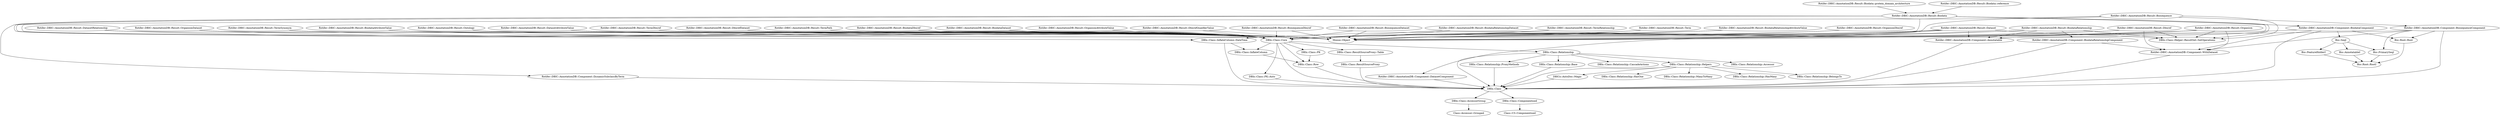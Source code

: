 /* vim:syntax=dot */
digraph inheritance {
    graph [splines=true,model=subset,ratio=auto];
    node [shape=ellipse];
    edge [];

    
        DBIx_Class_ResultSourceProxy_Table [ label="DBIx::Class::ResultSourceProxy::Table" ];
        Rotifer_DBIC_AnnotationDB_Component_Annotatable [ label="Rotifer::DBIC::AnnotationDB::Component::Annotatable" ];
        Rotifer_DBIC_AnnotationDB_Result_TermSynonym [ label="Rotifer::DBIC::AnnotationDB::Result::TermSynonym" ];
        DBIx_Class_Relationship_Accessor [ label="DBIx::Class::Relationship::Accessor" ];
        Rotifer_DBIC_AnnotationDB_Result_Dbxref [ label="Rotifer::DBIC::AnnotationDB::Result::Dbxref" ];
        Bio_Root_Root [ label="Bio::Root::Root" ];
        Rotifer_DBIC_AnnotationDB_Result_BiodataAttributeValue [ label="Rotifer::DBIC::AnnotationDB::Result::BiodataAttributeValue" ];
        DBIx_Class_AccessorGroup [ label="DBIx::Class::AccessorGroup" ];
        DBIx_Class_Relationship_CascadeActions [ label="DBIx::Class::Relationship::CascadeActions" ];
        Rotifer_DBIC_AnnotationDB_Result_Ontology [ label="Rotifer::DBIC::AnnotationDB::Result::Ontology" ];
        Rotifer_DBIC_AnnotationDB_Result_Biodata [ label="Rotifer::DBIC::AnnotationDB::Result::Biodata" ];
        Rotifer_DBIC_AnnotationDB_Component_BiodataRelationshipComponent [ label="Rotifer::DBIC::AnnotationDB::Component::BiodataRelationshipComponent" ];
        DBIx_Class_InflateColumn_DateTime [ label="DBIx::Class::InflateColumn::DateTime" ];
        Rotifer_DBIC_AnnotationDB_Result_DatasetAttributeValue [ label="Rotifer::DBIC::AnnotationDB::Result::DatasetAttributeValue" ];
        Rotifer_DBIC_AnnotationDB_Result_TermDbxref [ label="Rotifer::DBIC::AnnotationDB::Result::TermDbxref" ];
        Rotifer_DBIC_AnnotationDB_Result_DbxrefDataset [ label="Rotifer::DBIC::AnnotationDB::Result::DbxrefDataset" ];
        Bio_PrimarySeqI [ label="Bio::PrimarySeqI" ];
        DBIx_Class_Componentised [ label="DBIx::Class::Componentised" ];
        DBIx_Class_PK_Auto [ label="DBIx::Class::PK::Auto" ];
        Rotifer_DBIC_AnnotationDB_Result_TermPath [ label="Rotifer::DBIC::AnnotationDB::Result::TermPath" ];
        Rotifer_DBIC_AnnotationDB_Component_WithDataset [ label="Rotifer::DBIC::AnnotationDB::Component::WithDataset" ];
        DBIx_Class [ label="DBIx::Class" ];
        Rotifer_DBIC_AnnotationDB_Result_BiodataDbxref [ label="Rotifer::DBIC::AnnotationDB::Result::BiodataDbxref" ];
        Rotifer_DBIC_AnnotationDB_Result_Organism [ label="Rotifer::DBIC::AnnotationDB::Result::Organism" ];
        Bio_FeatureHolderI [ label="Bio::FeatureHolderI" ];
        DBIx_Class_ResultSourceProxy [ label="DBIx::Class::ResultSourceProxy" ];
        Rotifer_DBIC_AnnotationDB_Component_DatasetComponent [ label="Rotifer::DBIC::AnnotationDB::Component::DatasetComponent" ];
        Class_C3_Componentised [ label="Class::C3::Componentised" ];
        Rotifer_DBIC_AnnotationDB_Result_BiodataDataset [ label="Rotifer::DBIC::AnnotationDB::Result::BiodataDataset" ];
        Rotifer_DBIC_AnnotationDB_Component_DynamicSubclassByTerm [ label="Rotifer::DBIC::AnnotationDB::Component::DynamicSubclassByTerm" ];
        Rotifer_DBIC_AnnotationDB_Result_OrganismAttributeValue [ label="Rotifer::DBIC::AnnotationDB::Result::OrganismAttributeValue" ];
        Rotifer_DBIC_AnnotationDB_Component_BiodataComponent [ label="Rotifer::DBIC::AnnotationDB::Component::BiodataComponent" ];
        Rotifer_DBIC_AnnotationDB_Result_Biodata_protein_domain_architecture [ label="Rotifer::DBIC::AnnotationDB::Result::Biodata::protein_domain_architecture" ];
        Rotifer_DBIC_AnnotationDB_Result_DbxrefQualifierValue [ label="Rotifer::DBIC::AnnotationDB::Result::DbxrefQualifierValue" ];
        DBIx_Class_Relationship_ProxyMethods [ label="DBIx::Class::Relationship::ProxyMethods" ];
        Moose_Object [ label="Moose::Object" ];
        Rotifer_DBIC_AnnotationDB_Result_BiosequenceDbxref [ label="Rotifer::DBIC::AnnotationDB::Result::BiosequenceDbxref" ];
        Class_Accessor_Grouped [ label="Class::Accessor::Grouped" ];
        Rotifer_DBIC_AnnotationDB_Result_BiosequenceDataset [ label="Rotifer::DBIC::AnnotationDB::Result::BiosequenceDataset" ];
        Rotifer_DBIC_AnnotationDB_Result_BiodataRelationshipDataset [ label="Rotifer::DBIC::AnnotationDB::Result::BiodataRelationshipDataset" ];
        Rotifer_DBIC_AnnotationDB_Result_TermRelationship [ label="Rotifer::DBIC::AnnotationDB::Result::TermRelationship" ];
        DBIx_Class_Relationship_BelongsTo [ label="DBIx::Class::Relationship::BelongsTo" ];
        DBIx_Class_InflateColumn [ label="DBIx::Class::InflateColumn" ];
        Rotifer_DBIC_AnnotationDB_Result_Term [ label="Rotifer::DBIC::AnnotationDB::Result::Term" ];
        DBICx_AutoDoc_Magic [ label="DBICx::AutoDoc::Magic" ];
        Rotifer_DBIC_AnnotationDB_Component_BiosequenceComponent [ label="Rotifer::DBIC::AnnotationDB::Component::BiosequenceComponent" ];
        DBIx_Class_Relationship_HasOne [ label="DBIx::Class::Relationship::HasOne" ];
        Rotifer_DBIC_AnnotationDB_Result_BiodataRelationship [ label="Rotifer::DBIC::AnnotationDB::Result::BiodataRelationship" ];
        DBIx_Class_Helper_ResultSet_SetOperations [ label="DBIx::Class::Helper::ResultSet::SetOperations" ];
        Rotifer_DBIC_AnnotationDB_Result_Dataset [ label="Rotifer::DBIC::AnnotationDB::Result::Dataset" ];
        DBIx_Class_Relationship_ManyToMany [ label="DBIx::Class::Relationship::ManyToMany" ];
        DBIx_Class_PK [ label="DBIx::Class::PK" ];
        Rotifer_DBIC_AnnotationDB_Result_Biodata_reference [ label="Rotifer::DBIC::AnnotationDB::Result::Biodata::reference" ];
        DBIx_Class_Relationship_Base [ label="DBIx::Class::Relationship::Base" ];
        Rotifer_DBIC_AnnotationDB_Result_BiodataRelationshipAttributeValue [ label="Rotifer::DBIC::AnnotationDB::Result::BiodataRelationshipAttributeValue" ];
        DBIx_Class_Relationship [ label="DBIx::Class::Relationship" ];
        DBIx_Class_Relationship_Helpers [ label="DBIx::Class::Relationship::Helpers" ];
        Rotifer_DBIC_AnnotationDB_Result_OrganismDbxref [ label="Rotifer::DBIC::AnnotationDB::Result::OrganismDbxref" ];
        Bio_SeqI [ label="Bio::SeqI" ];
        Bio_AnnotatableI [ label="Bio::AnnotatableI" ];
        Rotifer_DBIC_AnnotationDB_Result_DatasetRelationship [ label="Rotifer::DBIC::AnnotationDB::Result::DatasetRelationship" ];
        Rotifer_DBIC_AnnotationDB_Result_OrganismDataset [ label="Rotifer::DBIC::AnnotationDB::Result::OrganismDataset" ];
        DBIx_Class_Core [ label="DBIx::Class::Core" ];
        DBIx_Class_Relationship_HasMany [ label="DBIx::Class::Relationship::HasMany" ];
        DBIx_Class_Row [ label="DBIx::Class::Row" ];
        Rotifer_DBIC_AnnotationDB_Result_Biosequence [ label="Rotifer::DBIC::AnnotationDB::Result::Biosequence" ];
        Bio_Root_RootI [ label="Bio::Root::RootI" ];
            DBIx_Class_ResultSourceProxy_Table -> DBIx_Class_ResultSourceProxy;
                Rotifer_DBIC_AnnotationDB_Component_Annotatable -> DBIx_Class;
                Rotifer_DBIC_AnnotationDB_Result_TermSynonym -> DBIx_Class_Core;
        Rotifer_DBIC_AnnotationDB_Result_TermSynonym -> Moose_Object;
                        Rotifer_DBIC_AnnotationDB_Result_Dbxref -> DBIx_Class_Helper_ResultSet_SetOperations;
        Rotifer_DBIC_AnnotationDB_Result_Dbxref -> Rotifer_DBIC_AnnotationDB_Component_WithDataset;
        Rotifer_DBIC_AnnotationDB_Result_Dbxref -> DBIx_Class_Core;
        Rotifer_DBIC_AnnotationDB_Result_Dbxref -> Moose_Object;
                Bio_Root_Root -> Bio_Root_RootI;
                Rotifer_DBIC_AnnotationDB_Result_BiodataAttributeValue -> DBIx_Class_Core;
        Rotifer_DBIC_AnnotationDB_Result_BiodataAttributeValue -> Moose_Object;
                DBIx_Class_AccessorGroup -> Class_Accessor_Grouped;
                        Rotifer_DBIC_AnnotationDB_Result_Ontology -> DBIx_Class_Core;
        Rotifer_DBIC_AnnotationDB_Result_Ontology -> Moose_Object;
                Rotifer_DBIC_AnnotationDB_Result_Biodata -> Rotifer_DBIC_AnnotationDB_Component_DynamicSubclassByTerm;
        Rotifer_DBIC_AnnotationDB_Result_Biodata -> Rotifer_DBIC_AnnotationDB_Component_BiodataComponent;
        Rotifer_DBIC_AnnotationDB_Result_Biodata -> Rotifer_DBIC_AnnotationDB_Component_Annotatable;
        Rotifer_DBIC_AnnotationDB_Result_Biodata -> DBIx_Class_Helper_ResultSet_SetOperations;
        Rotifer_DBIC_AnnotationDB_Result_Biodata -> DBIx_Class_InflateColumn_DateTime;
        Rotifer_DBIC_AnnotationDB_Result_Biodata -> DBIx_Class_Core;
        Rotifer_DBIC_AnnotationDB_Result_Biodata -> Moose_Object;
                Rotifer_DBIC_AnnotationDB_Component_BiodataRelationshipComponent -> Rotifer_DBIC_AnnotationDB_Component_WithDataset;
        Rotifer_DBIC_AnnotationDB_Component_BiodataRelationshipComponent -> DBIx_Class;
                DBIx_Class_InflateColumn_DateTime -> DBIx_Class_InflateColumn;
        DBIx_Class_InflateColumn_DateTime -> DBIx_Class;
                Rotifer_DBIC_AnnotationDB_Result_DatasetAttributeValue -> DBIx_Class_Core;
        Rotifer_DBIC_AnnotationDB_Result_DatasetAttributeValue -> Moose_Object;
                Rotifer_DBIC_AnnotationDB_Result_TermDbxref -> DBIx_Class_Core;
        Rotifer_DBIC_AnnotationDB_Result_TermDbxref -> Moose_Object;
                Rotifer_DBIC_AnnotationDB_Result_DbxrefDataset -> DBIx_Class_Core;
        Rotifer_DBIC_AnnotationDB_Result_DbxrefDataset -> Moose_Object;
                Bio_PrimarySeqI -> Bio_Root_RootI;
                DBIx_Class_Componentised -> Class_C3_Componentised;
                DBIx_Class_PK_Auto -> DBIx_Class;
                Rotifer_DBIC_AnnotationDB_Result_TermPath -> DBIx_Class_Core;
        Rotifer_DBIC_AnnotationDB_Result_TermPath -> Moose_Object;
                Rotifer_DBIC_AnnotationDB_Component_WithDataset -> DBIx_Class;
                DBIx_Class -> DBIx_Class_Componentised;
        DBIx_Class -> DBIx_Class_AccessorGroup;
                Rotifer_DBIC_AnnotationDB_Result_BiodataDbxref -> DBIx_Class_Core;
        Rotifer_DBIC_AnnotationDB_Result_BiodataDbxref -> Moose_Object;
                Rotifer_DBIC_AnnotationDB_Result_Organism -> DBIx_Class_Helper_ResultSet_SetOperations;
        Rotifer_DBIC_AnnotationDB_Result_Organism -> Rotifer_DBIC_AnnotationDB_Component_Annotatable;
        Rotifer_DBIC_AnnotationDB_Result_Organism -> Rotifer_DBIC_AnnotationDB_Component_WithDataset;
        Rotifer_DBIC_AnnotationDB_Result_Organism -> DBIx_Class_Core;
        Rotifer_DBIC_AnnotationDB_Result_Organism -> Moose_Object;
                Bio_FeatureHolderI -> Bio_Root_RootI;
                DBIx_Class_ResultSourceProxy -> DBIx_Class;
                Rotifer_DBIC_AnnotationDB_Component_DatasetComponent -> DBIx_Class;
                        Rotifer_DBIC_AnnotationDB_Result_BiodataDataset -> DBIx_Class_Core;
        Rotifer_DBIC_AnnotationDB_Result_BiodataDataset -> Moose_Object;
                Rotifer_DBIC_AnnotationDB_Component_DynamicSubclassByTerm -> DBIx_Class;
                Rotifer_DBIC_AnnotationDB_Result_OrganismAttributeValue -> DBIx_Class_Core;
        Rotifer_DBIC_AnnotationDB_Result_OrganismAttributeValue -> Moose_Object;
                Rotifer_DBIC_AnnotationDB_Component_BiodataComponent -> Rotifer_DBIC_AnnotationDB_Component_WithDataset;
        Rotifer_DBIC_AnnotationDB_Component_BiodataComponent -> DBIx_Class;
        Rotifer_DBIC_AnnotationDB_Component_BiodataComponent -> Moose_Object;
        Rotifer_DBIC_AnnotationDB_Component_BiodataComponent -> Bio_SeqI;
        Rotifer_DBIC_AnnotationDB_Component_BiodataComponent -> Bio_Root_Root;
                Rotifer_DBIC_AnnotationDB_Result_Biodata_protein_domain_architecture -> Rotifer_DBIC_AnnotationDB_Result_Biodata;
                Rotifer_DBIC_AnnotationDB_Result_DbxrefQualifierValue -> DBIx_Class_Core;
        Rotifer_DBIC_AnnotationDB_Result_DbxrefQualifierValue -> Moose_Object;
                DBIx_Class_Relationship_ProxyMethods -> DBIx_Class;
                        Rotifer_DBIC_AnnotationDB_Result_BiosequenceDbxref -> DBIx_Class_Core;
        Rotifer_DBIC_AnnotationDB_Result_BiosequenceDbxref -> Moose_Object;
                        Rotifer_DBIC_AnnotationDB_Result_BiosequenceDataset -> DBIx_Class_Core;
        Rotifer_DBIC_AnnotationDB_Result_BiosequenceDataset -> Moose_Object;
                Rotifer_DBIC_AnnotationDB_Result_BiodataRelationshipDataset -> DBIx_Class_Core;
        Rotifer_DBIC_AnnotationDB_Result_BiodataRelationshipDataset -> Moose_Object;
                Rotifer_DBIC_AnnotationDB_Result_TermRelationship -> DBIx_Class_Core;
        Rotifer_DBIC_AnnotationDB_Result_TermRelationship -> Moose_Object;
                        DBIx_Class_InflateColumn -> DBIx_Class_Row;
                Rotifer_DBIC_AnnotationDB_Result_Term -> DBIx_Class_Core;
        Rotifer_DBIC_AnnotationDB_Result_Term -> Moose_Object;
                DBICx_AutoDoc_Magic -> DBIx_Class;
                Rotifer_DBIC_AnnotationDB_Component_BiosequenceComponent -> Rotifer_DBIC_AnnotationDB_Component_WithDataset;
        Rotifer_DBIC_AnnotationDB_Component_BiosequenceComponent -> DBIx_Class;
        Rotifer_DBIC_AnnotationDB_Component_BiosequenceComponent -> Moose_Object;
        Rotifer_DBIC_AnnotationDB_Component_BiosequenceComponent -> Bio_PrimarySeqI;
        Rotifer_DBIC_AnnotationDB_Component_BiosequenceComponent -> Bio_Root_Root;
                        Rotifer_DBIC_AnnotationDB_Result_BiodataRelationship -> Rotifer_DBIC_AnnotationDB_Component_BiodataRelationshipComponent;
        Rotifer_DBIC_AnnotationDB_Result_BiodataRelationship -> Rotifer_DBIC_AnnotationDB_Component_Annotatable;
        Rotifer_DBIC_AnnotationDB_Result_BiodataRelationship -> DBIx_Class_Helper_ResultSet_SetOperations;
        Rotifer_DBIC_AnnotationDB_Result_BiodataRelationship -> DBIx_Class_Core;
        Rotifer_DBIC_AnnotationDB_Result_BiodataRelationship -> Moose_Object;
                        Rotifer_DBIC_AnnotationDB_Result_Dataset -> DBIx_Class_Helper_ResultSet_SetOperations;
        Rotifer_DBIC_AnnotationDB_Result_Dataset -> DBIx_Class_InflateColumn_DateTime;
        Rotifer_DBIC_AnnotationDB_Result_Dataset -> Rotifer_DBIC_AnnotationDB_Component_DatasetComponent;
        Rotifer_DBIC_AnnotationDB_Result_Dataset -> Rotifer_DBIC_AnnotationDB_Component_Annotatable;
        Rotifer_DBIC_AnnotationDB_Result_Dataset -> DBIx_Class_Core;
        Rotifer_DBIC_AnnotationDB_Result_Dataset -> Moose_Object;
                        DBIx_Class_PK -> DBIx_Class_Row;
                Rotifer_DBIC_AnnotationDB_Result_Biodata_reference -> Rotifer_DBIC_AnnotationDB_Result_Biodata;
                DBIx_Class_Relationship_Base -> DBIx_Class;
                Rotifer_DBIC_AnnotationDB_Result_BiodataRelationshipAttributeValue -> DBIx_Class_Core;
        Rotifer_DBIC_AnnotationDB_Result_BiodataRelationshipAttributeValue -> Moose_Object;
                DBIx_Class_Relationship -> DBIx_Class_Relationship_Helpers;
        DBIx_Class_Relationship -> DBIx_Class_Relationship_Accessor;
        DBIx_Class_Relationship -> DBIx_Class_Relationship_CascadeActions;
        DBIx_Class_Relationship -> DBIx_Class_Relationship_ProxyMethods;
        DBIx_Class_Relationship -> DBIx_Class_Relationship_Base;
        DBIx_Class_Relationship -> DBIx_Class;
                DBIx_Class_Relationship_Helpers -> DBICx_AutoDoc_Magic;
        DBIx_Class_Relationship_Helpers -> DBIx_Class_Relationship_HasMany;
        DBIx_Class_Relationship_Helpers -> DBIx_Class_Relationship_HasOne;
        DBIx_Class_Relationship_Helpers -> DBIx_Class_Relationship_BelongsTo;
        DBIx_Class_Relationship_Helpers -> DBIx_Class_Relationship_ManyToMany;
        DBIx_Class_Relationship_Helpers -> DBIx_Class;
                Rotifer_DBIC_AnnotationDB_Result_OrganismDbxref -> DBIx_Class_Core;
        Rotifer_DBIC_AnnotationDB_Result_OrganismDbxref -> Moose_Object;
                Bio_SeqI -> Bio_PrimarySeqI;
        Bio_SeqI -> Bio_AnnotatableI;
        Bio_SeqI -> Bio_FeatureHolderI;
                Bio_AnnotatableI -> Bio_Root_RootI;
                Rotifer_DBIC_AnnotationDB_Result_DatasetRelationship -> DBIx_Class_Core;
        Rotifer_DBIC_AnnotationDB_Result_DatasetRelationship -> Moose_Object;
                Rotifer_DBIC_AnnotationDB_Result_OrganismDataset -> DBIx_Class_Core;
        Rotifer_DBIC_AnnotationDB_Result_OrganismDataset -> Moose_Object;
                DBIx_Class_Core -> DBIx_Class_Relationship;
        DBIx_Class_Core -> DBIx_Class_InflateColumn;
        DBIx_Class_Core -> DBIx_Class_PK_Auto;
        DBIx_Class_Core -> DBIx_Class_PK;
        DBIx_Class_Core -> DBIx_Class_Row;
        DBIx_Class_Core -> DBIx_Class_ResultSourceProxy_Table;
        DBIx_Class_Core -> DBIx_Class;
                        DBIx_Class_Row -> DBIx_Class;
                Rotifer_DBIC_AnnotationDB_Result_Biosequence -> DBIx_Class_Helper_ResultSet_SetOperations;
        Rotifer_DBIC_AnnotationDB_Result_Biosequence -> Rotifer_DBIC_AnnotationDB_Component_BiosequenceComponent;
        Rotifer_DBIC_AnnotationDB_Result_Biosequence -> DBIx_Class_Core;
        Rotifer_DBIC_AnnotationDB_Result_Biosequence -> Moose_Object;
                
}

